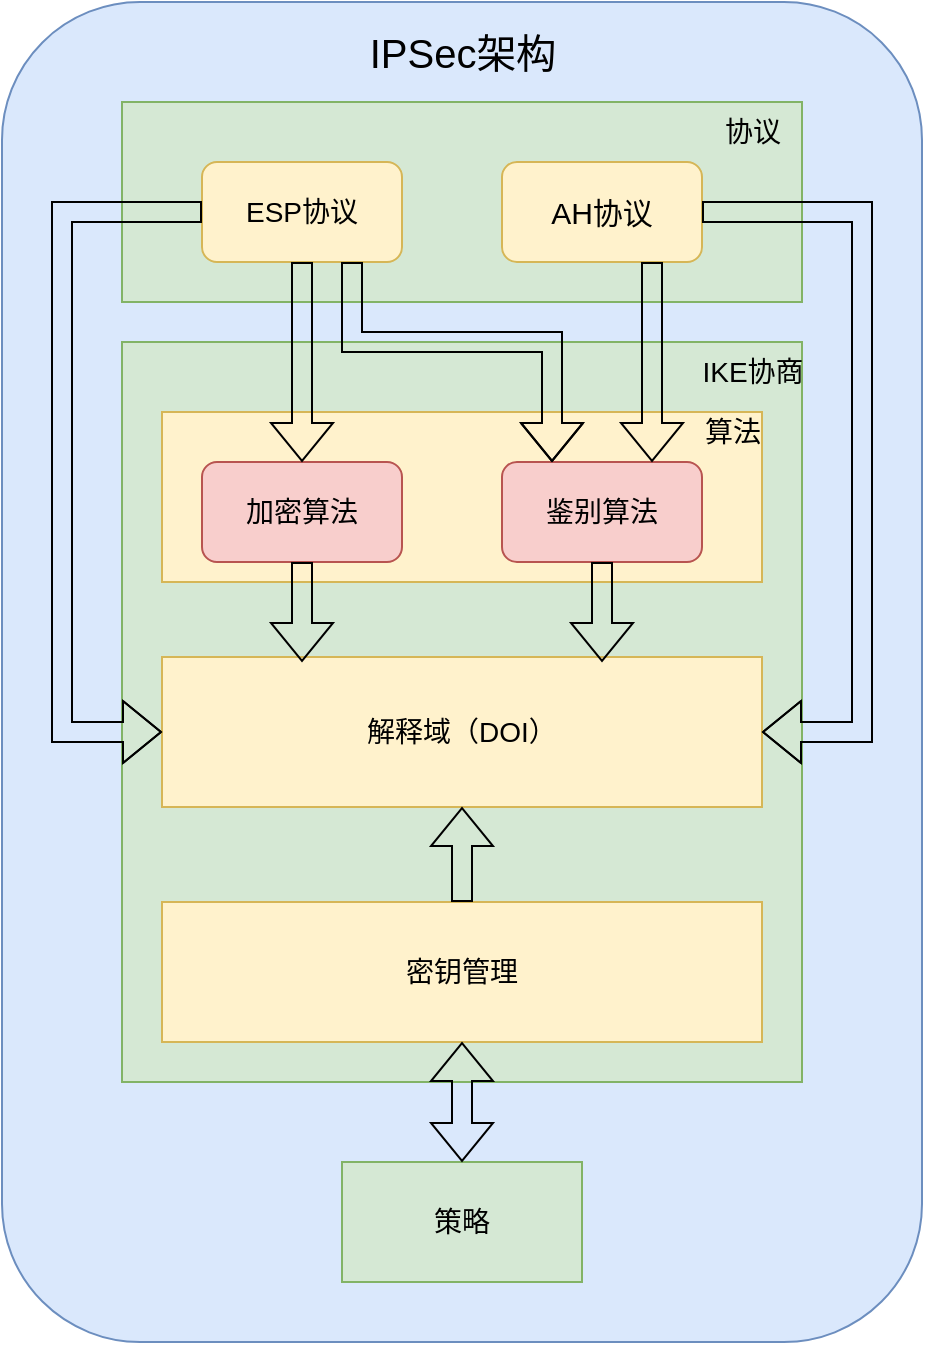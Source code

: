 <mxfile version="20.8.23" type="github">
  <diagram name="第 1 页" id="0z9JKRUBGWp2M3qXzIOP">
    <mxGraphModel dx="1078" dy="474" grid="1" gridSize="10" guides="1" tooltips="1" connect="1" arrows="1" fold="1" page="1" pageScale="1" pageWidth="827" pageHeight="1169" math="0" shadow="0">
      <root>
        <mxCell id="0" />
        <mxCell id="1" parent="0" />
        <mxCell id="L8iIpXnIXu8oGE-3TDDa-1" value="" style="rounded=1;whiteSpace=wrap;html=1;fillColor=#dae8fc;strokeColor=#6c8ebf;" vertex="1" parent="1">
          <mxGeometry x="150" y="200" width="460" height="670" as="geometry" />
        </mxCell>
        <mxCell id="L8iIpXnIXu8oGE-3TDDa-9" value="" style="rounded=0;whiteSpace=wrap;html=1;fillColor=#d5e8d4;strokeColor=#82b366;" vertex="1" parent="1">
          <mxGeometry x="210" y="250" width="340" height="100" as="geometry" />
        </mxCell>
        <mxCell id="L8iIpXnIXu8oGE-3TDDa-2" value="&lt;font style=&quot;font-size: 20px;&quot;&gt;IPSec架构&lt;/font&gt;" style="text;html=1;align=center;verticalAlign=middle;resizable=0;points=[];autosize=1;strokeColor=none;fillColor=none;" vertex="1" parent="1">
          <mxGeometry x="320" y="205" width="120" height="40" as="geometry" />
        </mxCell>
        <mxCell id="L8iIpXnIXu8oGE-3TDDa-4" value="&lt;font style=&quot;font-size: 14px;&quot;&gt;ESP协议&lt;/font&gt;" style="rounded=1;whiteSpace=wrap;html=1;fillColor=#fff2cc;strokeColor=#d6b656;" vertex="1" parent="1">
          <mxGeometry x="250" y="280" width="100" height="50" as="geometry" />
        </mxCell>
        <mxCell id="L8iIpXnIXu8oGE-3TDDa-5" value="&lt;font style=&quot;font-size: 15px;&quot;&gt;AH协议&lt;/font&gt;" style="rounded=1;whiteSpace=wrap;html=1;fillColor=#fff2cc;strokeColor=#d6b656;" vertex="1" parent="1">
          <mxGeometry x="400" y="280" width="100" height="50" as="geometry" />
        </mxCell>
        <mxCell id="L8iIpXnIXu8oGE-3TDDa-7" value="&lt;font style=&quot;font-size: 14px;&quot;&gt;协议&lt;/font&gt;" style="text;html=1;align=center;verticalAlign=middle;resizable=0;points=[];autosize=1;strokeColor=none;fillColor=none;" vertex="1" parent="1">
          <mxGeometry x="500" y="250" width="50" height="30" as="geometry" />
        </mxCell>
        <mxCell id="L8iIpXnIXu8oGE-3TDDa-10" value="" style="rounded=0;whiteSpace=wrap;html=1;fillColor=#d5e8d4;strokeColor=#82b366;" vertex="1" parent="1">
          <mxGeometry x="210" y="370" width="340" height="370" as="geometry" />
        </mxCell>
        <mxCell id="L8iIpXnIXu8oGE-3TDDa-8" value="&lt;font style=&quot;font-size: 14px;&quot;&gt;IKE协商&lt;/font&gt;" style="text;html=1;align=center;verticalAlign=middle;resizable=0;points=[];autosize=1;strokeColor=none;fillColor=none;" vertex="1" parent="1">
          <mxGeometry x="490" y="370" width="70" height="30" as="geometry" />
        </mxCell>
        <mxCell id="L8iIpXnIXu8oGE-3TDDa-11" value="" style="rounded=0;whiteSpace=wrap;html=1;fillColor=#fff2cc;strokeColor=#d6b656;" vertex="1" parent="1">
          <mxGeometry x="230" y="405" width="300" height="85" as="geometry" />
        </mxCell>
        <mxCell id="L8iIpXnIXu8oGE-3TDDa-12" value="&lt;font style=&quot;font-size: 14px;&quot;&gt;算法&lt;/font&gt;" style="text;html=1;align=center;verticalAlign=middle;resizable=0;points=[];autosize=1;strokeColor=none;fillColor=none;" vertex="1" parent="1">
          <mxGeometry x="490" y="400" width="50" height="30" as="geometry" />
        </mxCell>
        <mxCell id="L8iIpXnIXu8oGE-3TDDa-13" value="&lt;font style=&quot;font-size: 14px;&quot;&gt;加密算法&lt;/font&gt;" style="rounded=1;whiteSpace=wrap;html=1;fillColor=#f8cecc;strokeColor=#b85450;" vertex="1" parent="1">
          <mxGeometry x="250" y="430" width="100" height="50" as="geometry" />
        </mxCell>
        <mxCell id="L8iIpXnIXu8oGE-3TDDa-14" value="&lt;font style=&quot;font-size: 14px;&quot;&gt;鉴别算法&lt;/font&gt;" style="rounded=1;whiteSpace=wrap;html=1;fillColor=#f8cecc;strokeColor=#b85450;" vertex="1" parent="1">
          <mxGeometry x="400" y="430" width="100" height="50" as="geometry" />
        </mxCell>
        <mxCell id="L8iIpXnIXu8oGE-3TDDa-15" value="&lt;font style=&quot;font-size: 14px;&quot;&gt;解释域（DOI）&lt;/font&gt;" style="rounded=0;whiteSpace=wrap;html=1;fillColor=#fff2cc;strokeColor=#d6b656;" vertex="1" parent="1">
          <mxGeometry x="230" y="527.5" width="300" height="75" as="geometry" />
        </mxCell>
        <mxCell id="L8iIpXnIXu8oGE-3TDDa-16" value="&lt;font style=&quot;font-size: 14px;&quot;&gt;密钥管理&lt;/font&gt;" style="rounded=0;whiteSpace=wrap;html=1;fillColor=#fff2cc;strokeColor=#d6b656;" vertex="1" parent="1">
          <mxGeometry x="230" y="650" width="300" height="70" as="geometry" />
        </mxCell>
        <mxCell id="L8iIpXnIXu8oGE-3TDDa-17" value="" style="shape=flexArrow;endArrow=classic;html=1;rounded=0;exitX=0.5;exitY=1;exitDx=0;exitDy=0;entryX=0.5;entryY=0;entryDx=0;entryDy=0;" edge="1" parent="1" source="L8iIpXnIXu8oGE-3TDDa-4" target="L8iIpXnIXu8oGE-3TDDa-13">
          <mxGeometry width="50" height="50" relative="1" as="geometry">
            <mxPoint x="30" y="590" as="sourcePoint" />
            <mxPoint x="80" y="540" as="targetPoint" />
          </mxGeometry>
        </mxCell>
        <mxCell id="L8iIpXnIXu8oGE-3TDDa-18" value="" style="shape=flexArrow;endArrow=classic;html=1;rounded=0;entryX=0.25;entryY=0;entryDx=0;entryDy=0;exitX=0.75;exitY=1;exitDx=0;exitDy=0;" edge="1" parent="1" source="L8iIpXnIXu8oGE-3TDDa-4" target="L8iIpXnIXu8oGE-3TDDa-14">
          <mxGeometry width="50" height="50" relative="1" as="geometry">
            <mxPoint x="300" y="370" as="sourcePoint" />
            <mxPoint x="80" y="470" as="targetPoint" />
            <Array as="points">
              <mxPoint x="325" y="370" />
              <mxPoint x="425" y="370" />
            </Array>
          </mxGeometry>
        </mxCell>
        <mxCell id="L8iIpXnIXu8oGE-3TDDa-19" value="" style="shape=flexArrow;endArrow=classic;html=1;rounded=0;exitX=0.75;exitY=1;exitDx=0;exitDy=0;entryX=0.75;entryY=0;entryDx=0;entryDy=0;" edge="1" parent="1" source="L8iIpXnIXu8oGE-3TDDa-5" target="L8iIpXnIXu8oGE-3TDDa-14">
          <mxGeometry width="50" height="50" relative="1" as="geometry">
            <mxPoint x="60" y="490" as="sourcePoint" />
            <mxPoint x="110" y="440" as="targetPoint" />
          </mxGeometry>
        </mxCell>
        <mxCell id="L8iIpXnIXu8oGE-3TDDa-20" value="" style="shape=flexArrow;endArrow=classic;html=1;rounded=0;" edge="1" parent="1">
          <mxGeometry width="50" height="50" relative="1" as="geometry">
            <mxPoint x="300" y="480" as="sourcePoint" />
            <mxPoint x="300" y="530" as="targetPoint" />
          </mxGeometry>
        </mxCell>
        <mxCell id="L8iIpXnIXu8oGE-3TDDa-22" value="" style="shape=flexArrow;endArrow=classic;html=1;rounded=0;exitX=0.5;exitY=1;exitDx=0;exitDy=0;" edge="1" parent="1" source="L8iIpXnIXu8oGE-3TDDa-14">
          <mxGeometry width="50" height="50" relative="1" as="geometry">
            <mxPoint x="20" y="630" as="sourcePoint" />
            <mxPoint x="450" y="530" as="targetPoint" />
          </mxGeometry>
        </mxCell>
        <mxCell id="L8iIpXnIXu8oGE-3TDDa-23" value="" style="shape=flexArrow;endArrow=classic;html=1;rounded=0;exitX=0.5;exitY=0;exitDx=0;exitDy=0;entryX=0.5;entryY=1;entryDx=0;entryDy=0;" edge="1" parent="1" source="L8iIpXnIXu8oGE-3TDDa-16" target="L8iIpXnIXu8oGE-3TDDa-15">
          <mxGeometry width="50" height="50" relative="1" as="geometry">
            <mxPoint x="-20" y="660" as="sourcePoint" />
            <mxPoint x="30" y="610" as="targetPoint" />
          </mxGeometry>
        </mxCell>
        <mxCell id="L8iIpXnIXu8oGE-3TDDa-24" value="&lt;font style=&quot;font-size: 14px;&quot;&gt;策略&lt;/font&gt;" style="rounded=0;whiteSpace=wrap;html=1;fillColor=#d5e8d4;strokeColor=#82b366;" vertex="1" parent="1">
          <mxGeometry x="320" y="780" width="120" height="60" as="geometry" />
        </mxCell>
        <mxCell id="L8iIpXnIXu8oGE-3TDDa-25" value="" style="shape=flexArrow;endArrow=classic;startArrow=classic;html=1;rounded=0;entryX=0.5;entryY=1;entryDx=0;entryDy=0;exitX=0.5;exitY=0;exitDx=0;exitDy=0;" edge="1" parent="1" source="L8iIpXnIXu8oGE-3TDDa-24" target="L8iIpXnIXu8oGE-3TDDa-16">
          <mxGeometry width="100" height="100" relative="1" as="geometry">
            <mxPoint x="60" y="880" as="sourcePoint" />
            <mxPoint x="160" y="780" as="targetPoint" />
          </mxGeometry>
        </mxCell>
        <mxCell id="L8iIpXnIXu8oGE-3TDDa-26" value="" style="shape=flexArrow;endArrow=classic;html=1;rounded=0;exitX=0;exitY=0.5;exitDx=0;exitDy=0;entryX=0;entryY=0.5;entryDx=0;entryDy=0;" edge="1" parent="1" source="L8iIpXnIXu8oGE-3TDDa-4" target="L8iIpXnIXu8oGE-3TDDa-15">
          <mxGeometry width="50" height="50" relative="1" as="geometry">
            <mxPoint x="150" y="350" as="sourcePoint" />
            <mxPoint x="100" y="780" as="targetPoint" />
            <Array as="points">
              <mxPoint x="180" y="305" />
              <mxPoint x="180" y="565" />
            </Array>
          </mxGeometry>
        </mxCell>
        <mxCell id="L8iIpXnIXu8oGE-3TDDa-27" value="" style="shape=flexArrow;endArrow=classic;html=1;rounded=0;exitX=1;exitY=0.5;exitDx=0;exitDy=0;entryX=1;entryY=0.5;entryDx=0;entryDy=0;" edge="1" parent="1" source="L8iIpXnIXu8oGE-3TDDa-5" target="L8iIpXnIXu8oGE-3TDDa-15">
          <mxGeometry width="50" height="50" relative="1" as="geometry">
            <mxPoint x="30" y="430" as="sourcePoint" />
            <mxPoint x="770" y="493" as="targetPoint" />
            <Array as="points">
              <mxPoint x="580" y="305" />
              <mxPoint x="580" y="565" />
            </Array>
          </mxGeometry>
        </mxCell>
      </root>
    </mxGraphModel>
  </diagram>
</mxfile>
